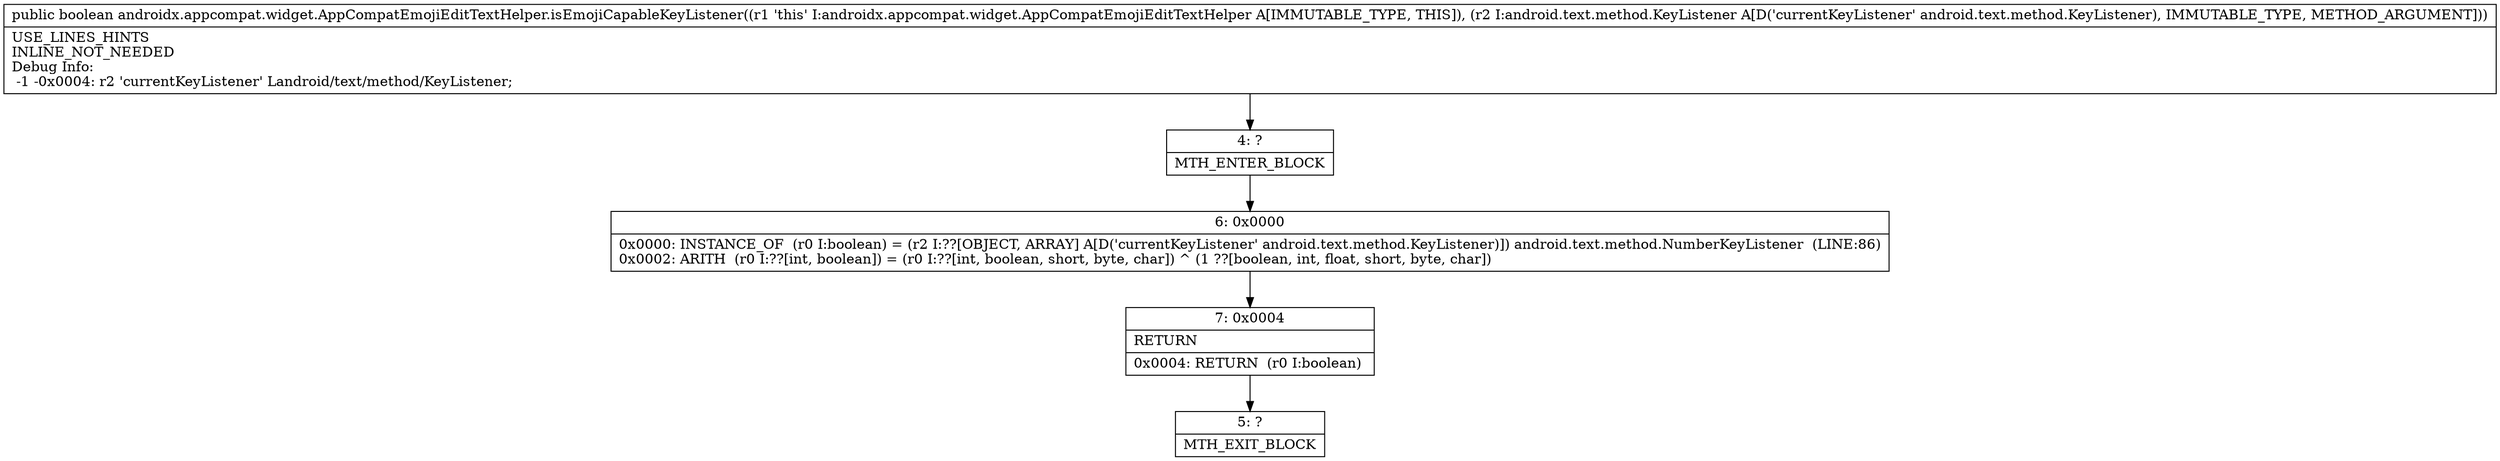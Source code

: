 digraph "CFG forandroidx.appcompat.widget.AppCompatEmojiEditTextHelper.isEmojiCapableKeyListener(Landroid\/text\/method\/KeyListener;)Z" {
Node_4 [shape=record,label="{4\:\ ?|MTH_ENTER_BLOCK\l}"];
Node_6 [shape=record,label="{6\:\ 0x0000|0x0000: INSTANCE_OF  (r0 I:boolean) = (r2 I:??[OBJECT, ARRAY] A[D('currentKeyListener' android.text.method.KeyListener)]) android.text.method.NumberKeyListener  (LINE:86)\l0x0002: ARITH  (r0 I:??[int, boolean]) = (r0 I:??[int, boolean, short, byte, char]) ^ (1 ??[boolean, int, float, short, byte, char]) \l}"];
Node_7 [shape=record,label="{7\:\ 0x0004|RETURN\l|0x0004: RETURN  (r0 I:boolean) \l}"];
Node_5 [shape=record,label="{5\:\ ?|MTH_EXIT_BLOCK\l}"];
MethodNode[shape=record,label="{public boolean androidx.appcompat.widget.AppCompatEmojiEditTextHelper.isEmojiCapableKeyListener((r1 'this' I:androidx.appcompat.widget.AppCompatEmojiEditTextHelper A[IMMUTABLE_TYPE, THIS]), (r2 I:android.text.method.KeyListener A[D('currentKeyListener' android.text.method.KeyListener), IMMUTABLE_TYPE, METHOD_ARGUMENT]))  | USE_LINES_HINTS\lINLINE_NOT_NEEDED\lDebug Info:\l  \-1 \-0x0004: r2 'currentKeyListener' Landroid\/text\/method\/KeyListener;\l}"];
MethodNode -> Node_4;Node_4 -> Node_6;
Node_6 -> Node_7;
Node_7 -> Node_5;
}

